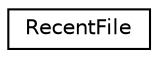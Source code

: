 digraph G
{
  edge [fontname="Helvetica",fontsize="10",labelfontname="Helvetica",labelfontsize="10"];
  node [fontname="Helvetica",fontsize="10",shape=record];
  rankdir=LR;
  Node1 [label="RecentFile",height=0.2,width=0.4,color="black", fillcolor="white", style="filled",URL="$d6/d43/structRecentFile.html"];
}
